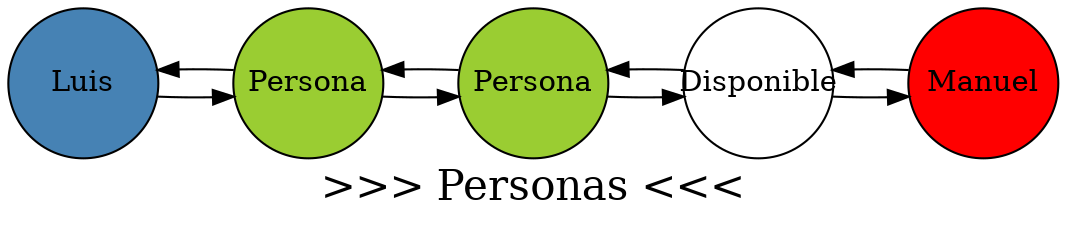 digraph Ruta {
	node [color=black fillcolor=steelblue fixedsize=true shape=circle style=filled width=1]
	nodo1 [label=Luis]
	node [color=black fillcolor=yellowgreen fixedsize=true shape=circle style=filled width=1]
	nodo2 [label=Persona]
	node [color=black fillcolor=yellowgreen fixedsize=true shape=circle style=filled width=1]
	nodo3 [label=Persona]
	node [color=black fillcolor=white fixedsize=true shape=circle style=filled width=1]
	nodo4 [label=Disponible]
	node [color=black fillcolor=red fixedsize=true shape=circle style=filled width=1]
	nodo5 [label=Manuel]
	nodo1 -> nodo2
	nodo2 -> nodo3
	nodo3 -> nodo4
	nodo4 -> nodo5
	nodo2 -> nodo1
	nodo3 -> nodo2
	nodo4 -> nodo3
	nodo5 -> nodo4
	overlap=false
	label=">>> Personas <<<"
	fontsize=20
	rankdir=LR
}
